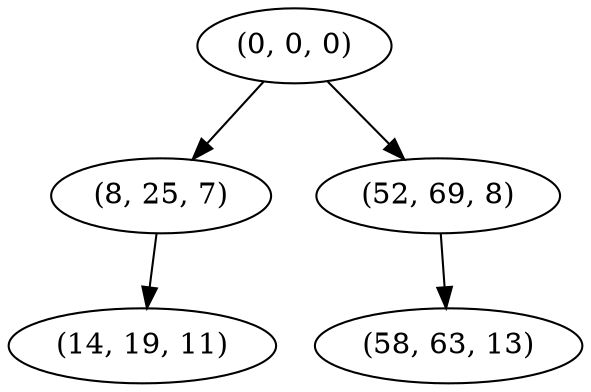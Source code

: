 digraph tree {
    "(0, 0, 0)";
    "(8, 25, 7)";
    "(14, 19, 11)";
    "(52, 69, 8)";
    "(58, 63, 13)";
    "(0, 0, 0)" -> "(8, 25, 7)";
    "(0, 0, 0)" -> "(52, 69, 8)";
    "(8, 25, 7)" -> "(14, 19, 11)";
    "(52, 69, 8)" -> "(58, 63, 13)";
}
